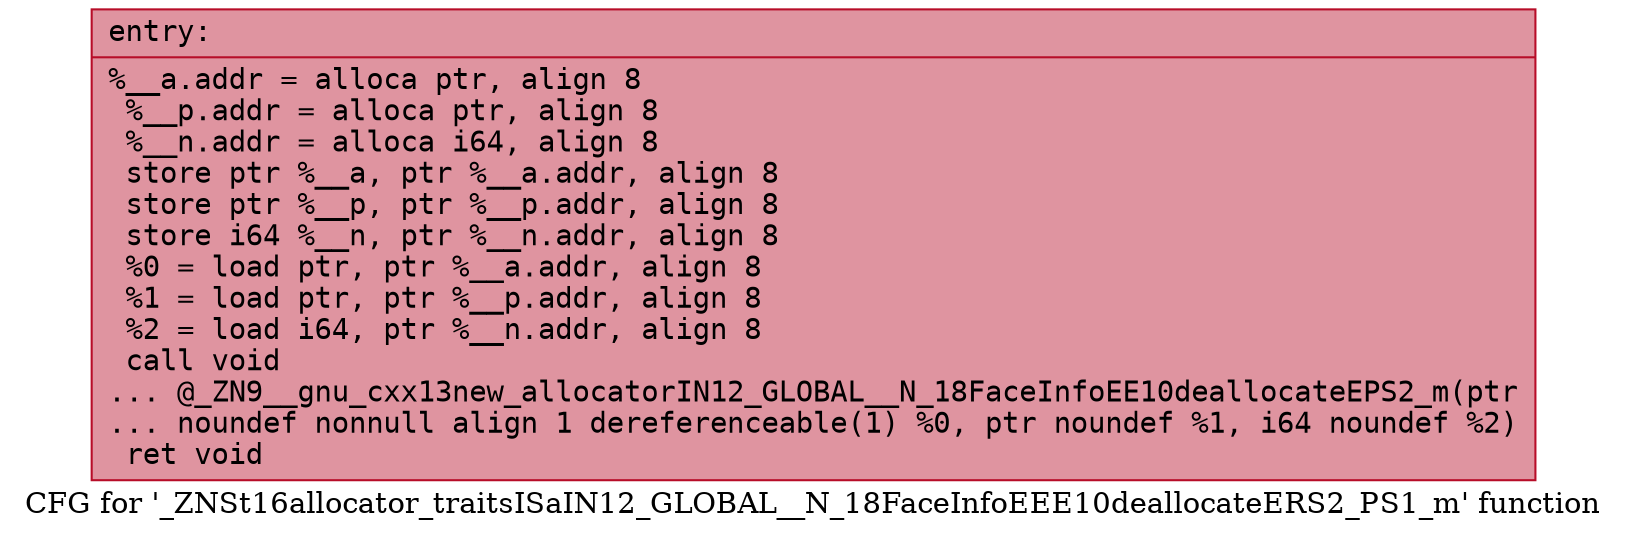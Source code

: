 digraph "CFG for '_ZNSt16allocator_traitsISaIN12_GLOBAL__N_18FaceInfoEEE10deallocateERS2_PS1_m' function" {
	label="CFG for '_ZNSt16allocator_traitsISaIN12_GLOBAL__N_18FaceInfoEEE10deallocateERS2_PS1_m' function";

	Node0x55dfe4c7cc00 [shape=record,color="#b70d28ff", style=filled, fillcolor="#b70d2870" fontname="Courier",label="{entry:\l|  %__a.addr = alloca ptr, align 8\l  %__p.addr = alloca ptr, align 8\l  %__n.addr = alloca i64, align 8\l  store ptr %__a, ptr %__a.addr, align 8\l  store ptr %__p, ptr %__p.addr, align 8\l  store i64 %__n, ptr %__n.addr, align 8\l  %0 = load ptr, ptr %__a.addr, align 8\l  %1 = load ptr, ptr %__p.addr, align 8\l  %2 = load i64, ptr %__n.addr, align 8\l  call void\l... @_ZN9__gnu_cxx13new_allocatorIN12_GLOBAL__N_18FaceInfoEE10deallocateEPS2_m(ptr\l... noundef nonnull align 1 dereferenceable(1) %0, ptr noundef %1, i64 noundef %2)\l  ret void\l}"];
}
